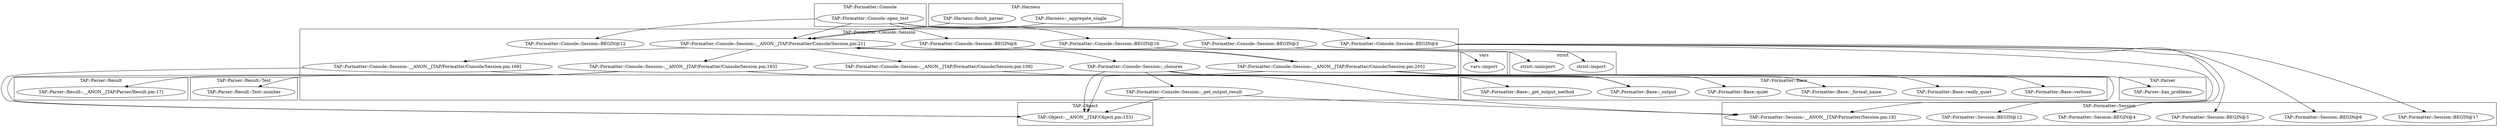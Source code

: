 digraph {
graph [overlap=false]
subgraph cluster_vars {
	label="vars";
	"vars::import";
}
subgraph cluster_strict {
	label="strict";
	"strict::import";
	"strict::unimport";
}
subgraph cluster_TAP_Formatter_Console {
	label="TAP::Formatter::Console";
	"TAP::Formatter::Console::open_test";
}
subgraph cluster_TAP_Object {
	label="TAP::Object";
	"TAP::Object::__ANON__[TAP/Object.pm:153]";
}
subgraph cluster_TAP_Formatter_Console_Session {
	label="TAP::Formatter::Console::Session";
	"TAP::Formatter::Console::Session::_get_output_result";
	"TAP::Formatter::Console::Session::__ANON__[TAP/Formatter/Console/Session.pm:205]";
	"TAP::Formatter::Console::Session::__ANON__[TAP/Formatter/Console/Session.pm:109]";
	"TAP::Formatter::Console::Session::BEGIN@12";
	"TAP::Formatter::Console::Session::__ANON__[TAP/Formatter/Console/Session.pm:169]";
	"TAP::Formatter::Console::Session::BEGIN@6";
	"TAP::Formatter::Console::Session::__ANON__[TAP/Formatter/Console/Session.pm:163]";
	"TAP::Formatter::Console::Session::__ANON__[TAP/Formatter/Console/Session.pm:21]";
	"TAP::Formatter::Console::Session::BEGIN@16";
	"TAP::Formatter::Console::Session::BEGIN@3";
	"TAP::Formatter::Console::Session::BEGIN@4";
	"TAP::Formatter::Console::Session::_closures";
}
subgraph cluster_TAP_Formatter_Base {
	label="TAP::Formatter::Base";
	"TAP::Formatter::Base::_format_name";
	"TAP::Formatter::Base::_output";
	"TAP::Formatter::Base::quiet";
	"TAP::Formatter::Base::verbose";
	"TAP::Formatter::Base::_get_output_method";
	"TAP::Formatter::Base::really_quiet";
}
subgraph cluster_TAP_Parser_Result {
	label="TAP::Parser::Result";
	"TAP::Parser::Result::__ANON__[TAP/Parser/Result.pm:17]";
}
subgraph cluster_TAP_Formatter_Session {
	label="TAP::Formatter::Session";
	"TAP::Formatter::Session::BEGIN@17";
	"TAP::Formatter::Session::BEGIN@12";
	"TAP::Formatter::Session::__ANON__[TAP/Formatter/Session.pm:18]";
	"TAP::Formatter::Session::BEGIN@4";
	"TAP::Formatter::Session::BEGIN@3";
	"TAP::Formatter::Session::BEGIN@6";
}
subgraph cluster_TAP_Parser_Result_Test {
	label="TAP::Parser::Result::Test";
	"TAP::Parser::Result::Test::number";
}
subgraph cluster_TAP_Parser {
	label="TAP::Parser";
	"TAP::Parser::has_problems";
}
subgraph cluster_TAP_Harness {
	label="TAP::Harness";
	"TAP::Harness::_aggregate_single";
	"TAP::Harness::finish_parser";
}
"TAP::Formatter::Console::Session::_closures" -> "TAP::Formatter::Base::quiet";
"TAP::Formatter::Console::Session::_closures" -> "TAP::Formatter::Base::really_quiet";
"TAP::Formatter::Console::open_test" -> "TAP::Formatter::Console::Session::BEGIN@12";
"TAP::Formatter::Console::Session::__ANON__[TAP/Formatter/Console/Session.pm:21]" -> "TAP::Formatter::Console::Session::__ANON__[TAP/Formatter/Console/Session.pm:169]";
"TAP::Formatter::Console::Session::BEGIN@4" -> "TAP::Formatter::Session::BEGIN@12";
"TAP::Formatter::Console::Session::__ANON__[TAP/Formatter/Console/Session.pm:163]" -> "TAP::Formatter::Base::_get_output_method";
"TAP::Formatter::Console::Session::__ANON__[TAP/Formatter/Console/Session.pm:169]" -> "TAP::Formatter::Base::_output";
"TAP::Formatter::Console::Session::__ANON__[TAP/Formatter/Console/Session.pm:163]" -> "TAP::Formatter::Base::_output";
"TAP::Formatter::Console::Session::__ANON__[TAP/Formatter/Console/Session.pm:205]" -> "TAP::Formatter::Base::_output";
"TAP::Formatter::Console::Session::__ANON__[TAP/Formatter/Console/Session.pm:109]" -> "TAP::Formatter::Base::_output";
"TAP::Formatter::Console::Session::__ANON__[TAP/Formatter/Console/Session.pm:163]" -> "TAP::Object::__ANON__[TAP/Object.pm:153]";
"TAP::Formatter::Console::Session::_get_output_result" -> "TAP::Object::__ANON__[TAP/Object.pm:153]";
"TAP::Formatter::Console::Session::__ANON__[TAP/Formatter/Console/Session.pm:205]" -> "TAP::Object::__ANON__[TAP/Object.pm:153]";
"TAP::Formatter::Console::Session::__ANON__[TAP/Formatter/Console/Session.pm:169]" -> "TAP::Object::__ANON__[TAP/Object.pm:153]";
"TAP::Formatter::Console::Session::_closures" -> "TAP::Object::__ANON__[TAP/Object.pm:153]";
"TAP::Formatter::Console::Session::__ANON__[TAP/Formatter/Console/Session.pm:21]" -> "TAP::Formatter::Console::Session::__ANON__[TAP/Formatter/Console/Session.pm:109]";
"TAP::Formatter::Console::Session::BEGIN@4" -> "TAP::Formatter::Session::BEGIN@6";
"TAP::Formatter::Console::open_test" -> "TAP::Formatter::Console::Session::BEGIN@6";
"TAP::Formatter::Console::Session::BEGIN@4" -> "TAP::Formatter::Session::BEGIN@17";
"TAP::Harness::_aggregate_single" -> "TAP::Formatter::Console::Session::__ANON__[TAP/Formatter/Console/Session.pm:21]";
"TAP::Formatter::Console::open_test" -> "TAP::Formatter::Console::Session::__ANON__[TAP/Formatter/Console/Session.pm:21]";
"TAP::Harness::finish_parser" -> "TAP::Formatter::Console::Session::__ANON__[TAP/Formatter/Console/Session.pm:21]";
"TAP::Formatter::Console::Session::__ANON__[TAP/Formatter/Console/Session.pm:205]" -> "TAP::Formatter::Console::Session::__ANON__[TAP/Formatter/Console/Session.pm:21]";
"TAP::Formatter::Console::open_test" -> "TAP::Formatter::Console::Session::BEGIN@16";
"TAP::Formatter::Console::Session::BEGIN@4" -> "TAP::Formatter::Session::BEGIN@4";
"TAP::Formatter::Console::Session::__ANON__[TAP/Formatter/Console/Session.pm:163]" -> "TAP::Parser::Result::Test::number";
"TAP::Formatter::Console::Session::__ANON__[TAP/Formatter/Console/Session.pm:205]" -> "TAP::Parser::has_problems";
"TAP::Formatter::Console::Session::_get_output_result" -> "TAP::Formatter::Session::__ANON__[TAP/Formatter/Session.pm:18]";
"TAP::Formatter::Console::Session::__ANON__[TAP/Formatter/Console/Session.pm:205]" -> "TAP::Formatter::Session::__ANON__[TAP/Formatter/Session.pm:18]";
"TAP::Formatter::Console::Session::_closures" -> "TAP::Formatter::Session::__ANON__[TAP/Formatter/Session.pm:18]";
"TAP::Formatter::Console::Session::BEGIN@16" -> "strict::unimport";
"TAP::Formatter::Console::Session::_closures" -> "TAP::Formatter::Base::_format_name";
"TAP::Formatter::Console::Session::BEGIN@4" -> "TAP::Formatter::Session::BEGIN@3";
"TAP::Formatter::Console::Session::_closures" -> "TAP::Formatter::Base::verbose";
"TAP::Formatter::Console::Session::BEGIN@6" -> "vars::import";
"TAP::Formatter::Console::Session::__ANON__[TAP/Formatter/Console/Session.pm:21]" -> "TAP::Formatter::Console::Session::__ANON__[TAP/Formatter/Console/Session.pm:205]";
"TAP::Formatter::Console::open_test" -> "TAP::Formatter::Console::Session::BEGIN@3";
"TAP::Formatter::Console::Session::__ANON__[TAP/Formatter/Console/Session.pm:21]" -> "TAP::Formatter::Console::Session::__ANON__[TAP/Formatter/Console/Session.pm:163]";
"TAP::Formatter::Console::Session::_closures" -> "TAP::Formatter::Console::Session::_get_output_result";
"TAP::Formatter::Console::Session::__ANON__[TAP/Formatter/Console/Session.pm:163]" -> "TAP::Parser::Result::__ANON__[TAP/Parser/Result.pm:17]";
"TAP::Formatter::Console::Session::BEGIN@3" -> "strict::import";
"TAP::Formatter::Console::open_test" -> "TAP::Formatter::Console::Session::BEGIN@4";
"TAP::Formatter::Console::Session::__ANON__[TAP/Formatter/Console/Session.pm:21]" -> "TAP::Formatter::Console::Session::_closures";
}
